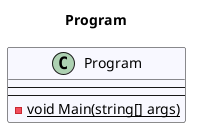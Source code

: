 @startuml Program
title Program
 class Program #GhostWhite {
---
---
- {static} void Main(string[] args)
}
@enduml
